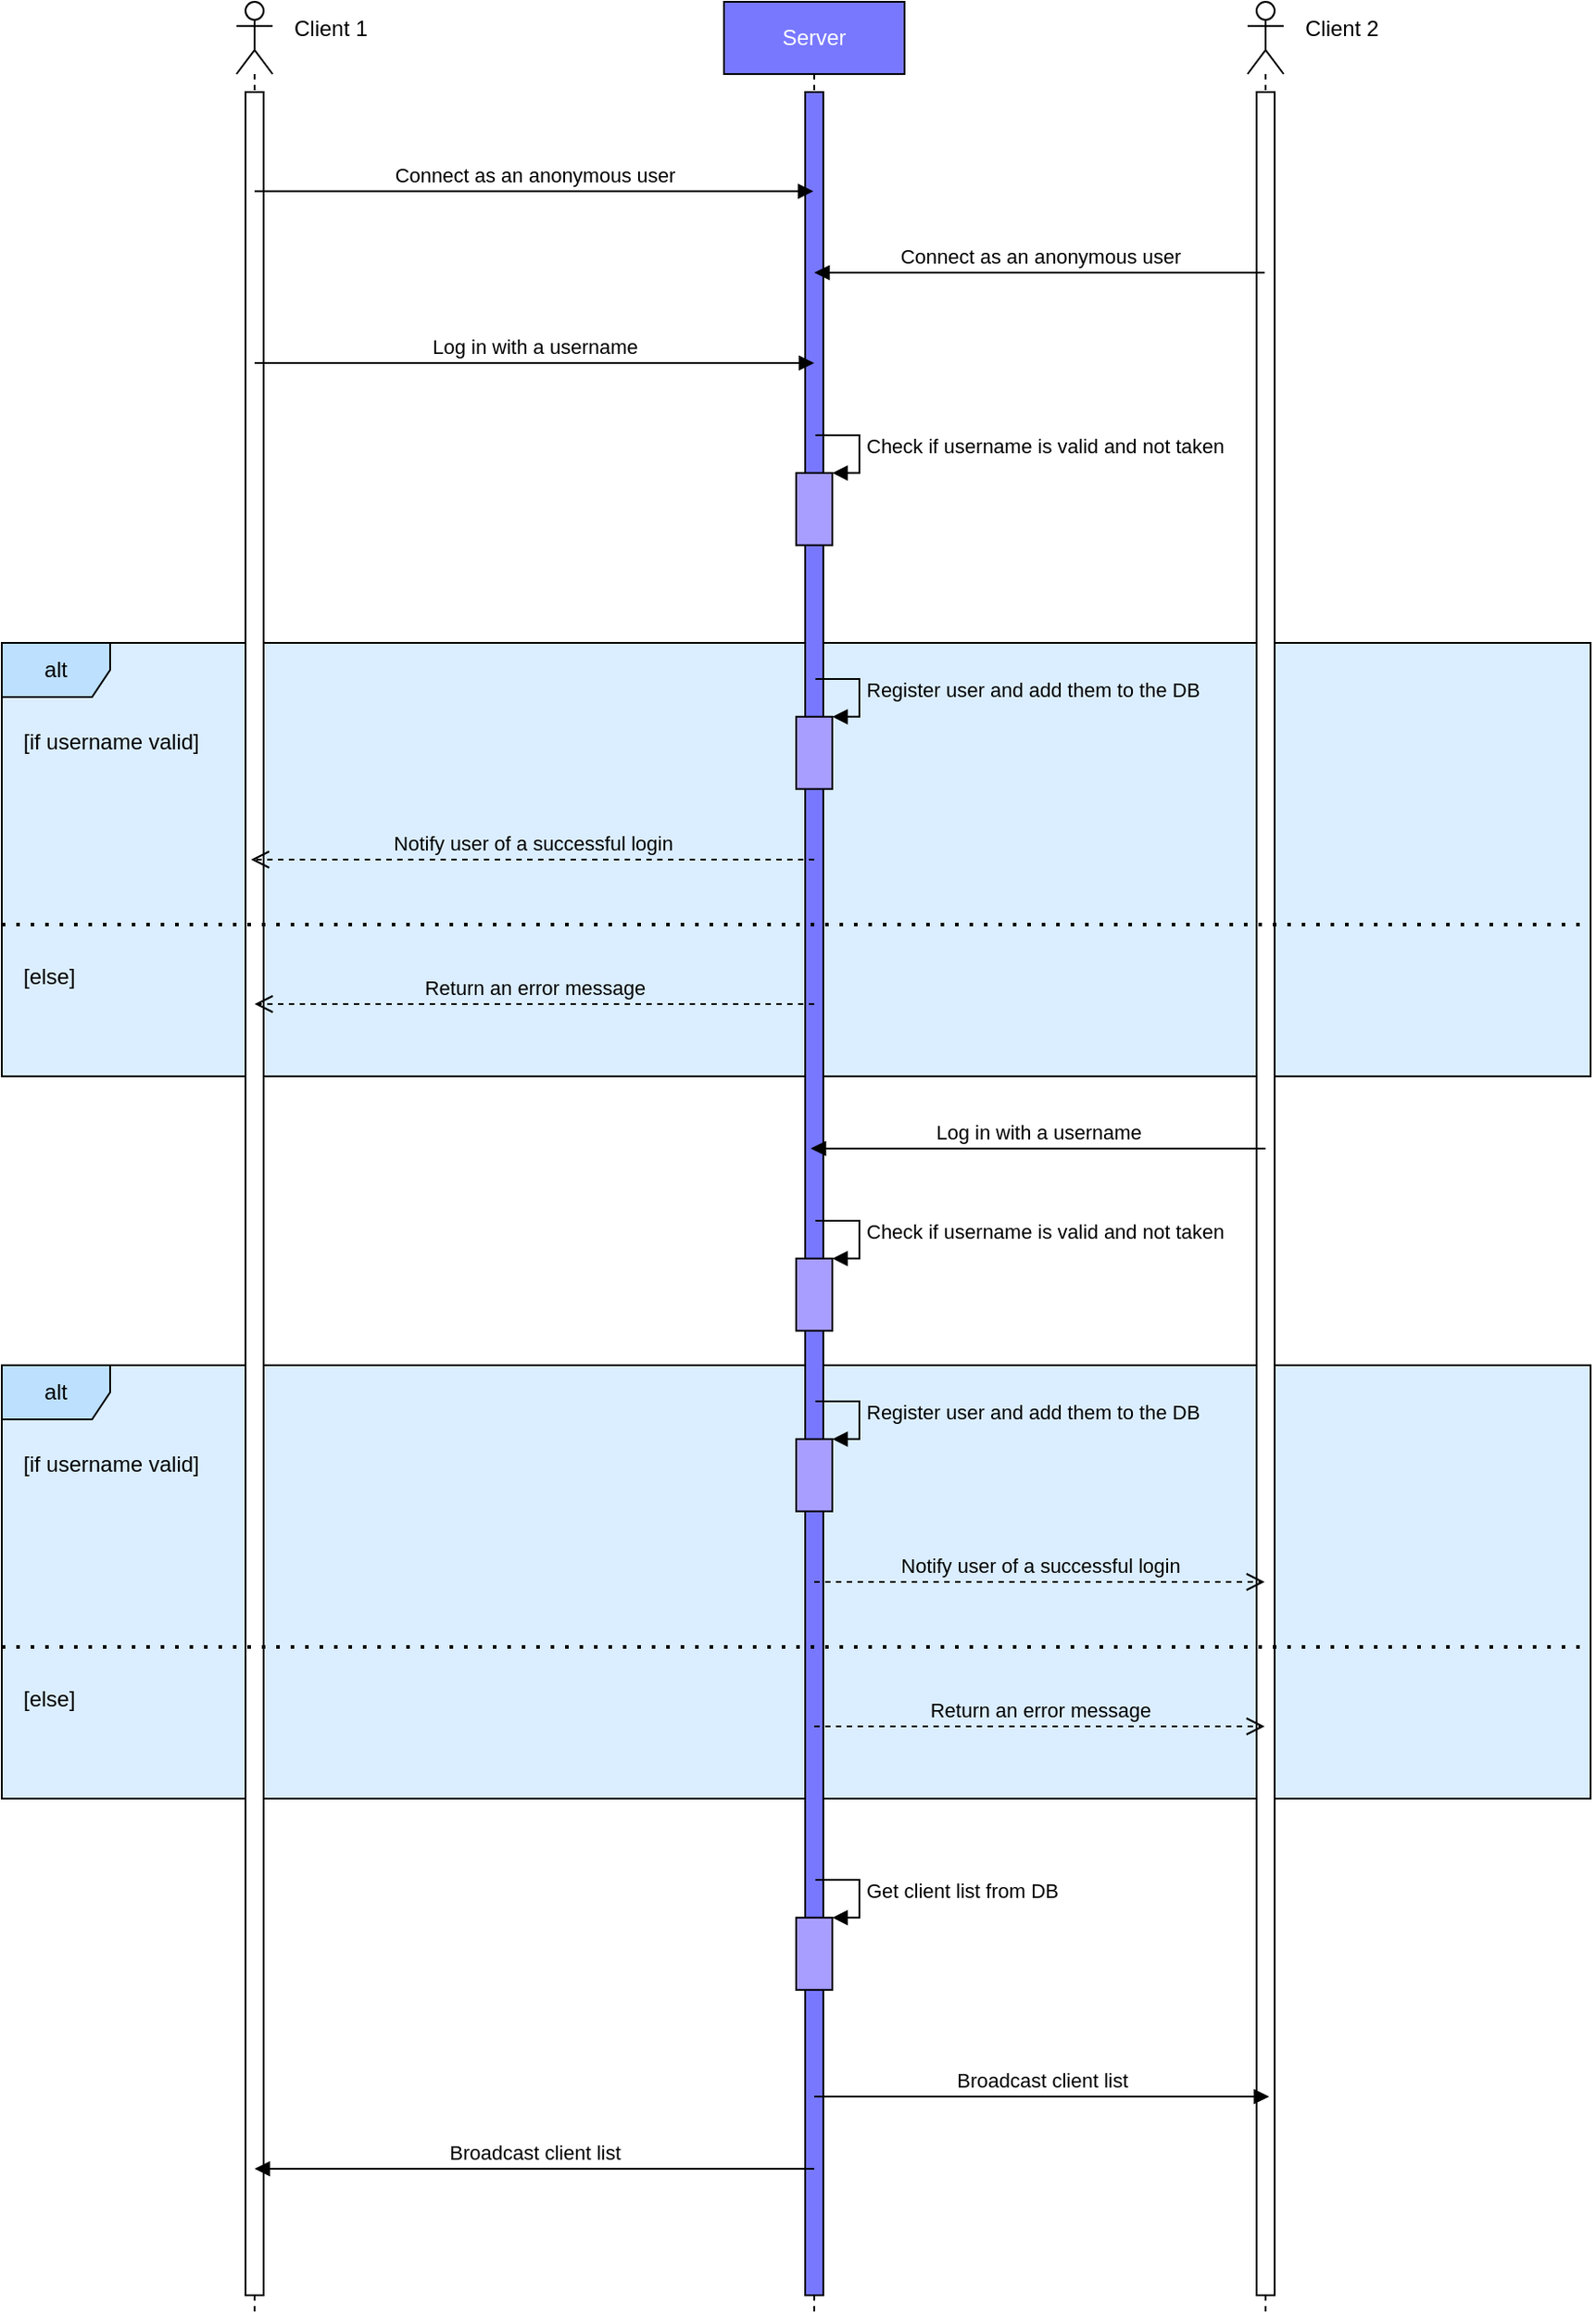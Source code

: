 <mxfile version="15.8.7" type="device"><diagram id="YdXGDedY_P5kzKG2s_1k" name="Page-1"><mxGraphModel dx="2012" dy="1370" grid="1" gridSize="10" guides="1" tooltips="1" connect="1" arrows="1" fold="1" page="1" pageScale="1" pageWidth="1200" pageHeight="2000" math="0" shadow="0"><root><mxCell id="0"/><mxCell id="1" parent="0"/><mxCell id="zJgtmHrtQ1QbMFZvvETd-31" value="alt" style="shape=umlFrame;whiteSpace=wrap;html=1;fillColor=#BDE0FF;swimlaneFillColor=#DBEEFF;" parent="1" vertex="1"><mxGeometry x="280" y="795" width="880" height="240" as="geometry"/></mxCell><mxCell id="zJgtmHrtQ1QbMFZvvETd-22" value="alt" style="shape=umlFrame;whiteSpace=wrap;html=1;swimlaneFillColor=#DBEEFF;fillColor=#BDE0FF;" parent="1" vertex="1"><mxGeometry x="280" y="395" width="880" height="240" as="geometry"/></mxCell><mxCell id="zJgtmHrtQ1QbMFZvvETd-1" value="" style="shape=umlLifeline;participant=umlActor;perimeter=lifelinePerimeter;whiteSpace=wrap;html=1;container=1;collapsible=0;recursiveResize=0;verticalAlign=top;spacingTop=36;outlineConnect=0;" parent="1" vertex="1"><mxGeometry x="410" y="40" width="20" height="1280" as="geometry"/></mxCell><mxCell id="zJgtmHrtQ1QbMFZvvETd-9" value="" style="html=1;points=[];perimeter=orthogonalPerimeter;" parent="zJgtmHrtQ1QbMFZvvETd-1" vertex="1"><mxGeometry x="5" y="50" width="10" height="1220" as="geometry"/></mxCell><mxCell id="zJgtmHrtQ1QbMFZvvETd-2" value="Client 1" style="text;html=1;strokeColor=none;fillColor=none;align=left;verticalAlign=middle;whiteSpace=wrap;rounded=0;" parent="1" vertex="1"><mxGeometry x="440" y="40" width="60" height="30" as="geometry"/></mxCell><mxCell id="zJgtmHrtQ1QbMFZvvETd-5" value="Client 2" style="text;html=1;strokeColor=none;fillColor=none;align=left;verticalAlign=middle;whiteSpace=wrap;rounded=0;" parent="1" vertex="1"><mxGeometry x="1000" y="40" width="60" height="30" as="geometry"/></mxCell><mxCell id="zJgtmHrtQ1QbMFZvvETd-6" value="" style="shape=umlLifeline;participant=umlActor;perimeter=lifelinePerimeter;whiteSpace=wrap;html=1;container=1;collapsible=0;recursiveResize=0;verticalAlign=top;spacingTop=36;outlineConnect=0;" parent="1" vertex="1"><mxGeometry x="970" y="40" width="20" height="1280" as="geometry"/></mxCell><mxCell id="zJgtmHrtQ1QbMFZvvETd-10" value="" style="html=1;points=[];perimeter=orthogonalPerimeter;" parent="zJgtmHrtQ1QbMFZvvETd-6" vertex="1"><mxGeometry x="5" y="50" width="10" height="1220" as="geometry"/></mxCell><mxCell id="zJgtmHrtQ1QbMFZvvETd-7" value="Server" style="shape=umlLifeline;perimeter=lifelinePerimeter;whiteSpace=wrap;html=1;container=1;collapsible=0;recursiveResize=0;outlineConnect=0;fontColor=#FFFFFF;fillColor=#7878FF;" parent="1" vertex="1"><mxGeometry x="680" y="40" width="100" height="1280" as="geometry"/></mxCell><mxCell id="zJgtmHrtQ1QbMFZvvETd-12" value="" style="html=1;points=[];perimeter=orthogonalPerimeter;fillColor=#7878FF;" parent="zJgtmHrtQ1QbMFZvvETd-7" vertex="1"><mxGeometry x="45" y="50" width="10" height="1220" as="geometry"/></mxCell><mxCell id="zJgtmHrtQ1QbMFZvvETd-41" value="" style="html=1;points=[];perimeter=orthogonalPerimeter;fillColor=#A89EFF;" parent="zJgtmHrtQ1QbMFZvvETd-7" vertex="1"><mxGeometry x="40" y="260.9" width="20" height="40" as="geometry"/></mxCell><mxCell id="zJgtmHrtQ1QbMFZvvETd-42" value="Check if username is valid and not taken" style="edgeStyle=orthogonalEdgeStyle;html=1;align=left;spacingLeft=2;endArrow=block;rounded=0;entryX=1;entryY=0;exitX=0.567;exitY=0.332;exitDx=0;exitDy=0;exitPerimeter=0;" parent="zJgtmHrtQ1QbMFZvvETd-7" target="zJgtmHrtQ1QbMFZvvETd-41" edge="1"><mxGeometry relative="1" as="geometry"><mxPoint x="50.67" y="240.02" as="sourcePoint"/><Array as="points"><mxPoint x="75" y="239.9"/><mxPoint x="75" y="260.9"/></Array></mxGeometry></mxCell><mxCell id="zJgtmHrtQ1QbMFZvvETd-43" value="" style="html=1;points=[];perimeter=orthogonalPerimeter;fillColor=#A89EFF;" parent="zJgtmHrtQ1QbMFZvvETd-7" vertex="1"><mxGeometry x="40" y="1060.9" width="20" height="40" as="geometry"/></mxCell><mxCell id="zJgtmHrtQ1QbMFZvvETd-44" value="Get client list from DB" style="edgeStyle=orthogonalEdgeStyle;html=1;align=left;spacingLeft=2;endArrow=block;rounded=0;entryX=1;entryY=0;exitX=0.567;exitY=0.332;exitDx=0;exitDy=0;exitPerimeter=0;" parent="zJgtmHrtQ1QbMFZvvETd-7" target="zJgtmHrtQ1QbMFZvvETd-43" edge="1"><mxGeometry relative="1" as="geometry"><mxPoint x="50.67" y="1040.02" as="sourcePoint"/><Array as="points"><mxPoint x="75" y="1039.9"/><mxPoint x="75" y="1060.9"/></Array></mxGeometry></mxCell><mxCell id="zJgtmHrtQ1QbMFZvvETd-15" value="Connect as an anonymous user" style="html=1;verticalAlign=bottom;endArrow=block;rounded=0;exitX=0.5;exitY=0.045;exitDx=0;exitDy=0;exitPerimeter=0;" parent="1" source="zJgtmHrtQ1QbMFZvvETd-9" target="zJgtmHrtQ1QbMFZvvETd-7" edge="1"><mxGeometry width="80" relative="1" as="geometry"><mxPoint x="430" y="120" as="sourcePoint"/><mxPoint x="510" y="120" as="targetPoint"/></mxGeometry></mxCell><mxCell id="zJgtmHrtQ1QbMFZvvETd-16" value="Connect as an anonymous user" style="html=1;verticalAlign=bottom;endArrow=block;rounded=0;" parent="1" source="zJgtmHrtQ1QbMFZvvETd-6" edge="1"><mxGeometry width="80" relative="1" as="geometry"><mxPoint x="815" y="150" as="sourcePoint"/><mxPoint x="730" y="190" as="targetPoint"/></mxGeometry></mxCell><mxCell id="zJgtmHrtQ1QbMFZvvETd-17" value="Log in with a username" style="html=1;verticalAlign=bottom;endArrow=block;rounded=0;" parent="1" edge="1"><mxGeometry width="80" relative="1" as="geometry"><mxPoint x="420" y="240" as="sourcePoint"/><mxPoint x="730" y="240" as="targetPoint"/></mxGeometry></mxCell><mxCell id="zJgtmHrtQ1QbMFZvvETd-18" value="Log in with a username" style="html=1;verticalAlign=bottom;endArrow=block;rounded=0;" parent="1" edge="1"><mxGeometry width="80" relative="1" as="geometry"><mxPoint x="980" y="675" as="sourcePoint"/><mxPoint x="728" y="675" as="targetPoint"/></mxGeometry></mxCell><mxCell id="zJgtmHrtQ1QbMFZvvETd-23" value="[if username valid]" style="text;html=1;strokeColor=none;fillColor=none;align=left;verticalAlign=middle;whiteSpace=wrap;rounded=0;" parent="1" vertex="1"><mxGeometry x="290" y="435" width="110" height="30" as="geometry"/></mxCell><mxCell id="zJgtmHrtQ1QbMFZvvETd-24" value="" style="endArrow=none;dashed=1;html=1;dashPattern=1 3;strokeWidth=2;rounded=0;" parent="1" edge="1"><mxGeometry width="50" height="50" relative="1" as="geometry"><mxPoint x="280" y="551" as="sourcePoint"/><mxPoint x="1160" y="551" as="targetPoint"/></mxGeometry></mxCell><mxCell id="zJgtmHrtQ1QbMFZvvETd-26" value="" style="html=1;points=[];perimeter=orthogonalPerimeter;fillColor=#A89EFF;" parent="1" vertex="1"><mxGeometry x="720" y="435.9" width="20" height="40" as="geometry"/></mxCell><mxCell id="zJgtmHrtQ1QbMFZvvETd-27" value="Register user and add them to the DB" style="edgeStyle=orthogonalEdgeStyle;html=1;align=left;spacingLeft=2;endArrow=block;rounded=0;entryX=1;entryY=0;exitX=0.567;exitY=0.332;exitDx=0;exitDy=0;exitPerimeter=0;labelBackgroundColor=none;" parent="1" target="zJgtmHrtQ1QbMFZvvETd-26" edge="1"><mxGeometry relative="1" as="geometry"><mxPoint x="730.67" y="415.02" as="sourcePoint"/><Array as="points"><mxPoint x="755" y="414.9"/><mxPoint x="755" y="435.9"/></Array></mxGeometry></mxCell><mxCell id="zJgtmHrtQ1QbMFZvvETd-28" value="Notify user of a successful login" style="html=1;verticalAlign=bottom;endArrow=open;dashed=1;endSize=8;rounded=0;labelBackgroundColor=none;" parent="1" edge="1"><mxGeometry relative="1" as="geometry"><mxPoint x="730" y="515" as="sourcePoint"/><mxPoint x="418" y="515" as="targetPoint"/></mxGeometry></mxCell><mxCell id="zJgtmHrtQ1QbMFZvvETd-29" value="[else]" style="text;html=1;strokeColor=none;fillColor=none;align=left;verticalAlign=middle;whiteSpace=wrap;rounded=0;" parent="1" vertex="1"><mxGeometry x="290" y="565" width="110" height="30" as="geometry"/></mxCell><mxCell id="zJgtmHrtQ1QbMFZvvETd-30" value="Return an error message" style="html=1;verticalAlign=bottom;endArrow=open;dashed=1;endSize=8;rounded=0;labelBackgroundColor=none;" parent="1" edge="1"><mxGeometry relative="1" as="geometry"><mxPoint x="730" y="595" as="sourcePoint"/><mxPoint x="420" y="595" as="targetPoint"/></mxGeometry></mxCell><mxCell id="zJgtmHrtQ1QbMFZvvETd-32" value="" style="html=1;points=[];perimeter=orthogonalPerimeter;fillColor=#A89EFF;" parent="1" vertex="1"><mxGeometry x="720" y="735.9" width="20" height="40" as="geometry"/></mxCell><mxCell id="zJgtmHrtQ1QbMFZvvETd-33" value="Check if username is valid and not taken" style="edgeStyle=orthogonalEdgeStyle;html=1;align=left;spacingLeft=2;endArrow=block;rounded=0;entryX=1;entryY=0;exitX=0.567;exitY=0.332;exitDx=0;exitDy=0;exitPerimeter=0;" parent="1" target="zJgtmHrtQ1QbMFZvvETd-32" edge="1"><mxGeometry relative="1" as="geometry"><mxPoint x="730.67" y="715.02" as="sourcePoint"/><Array as="points"><mxPoint x="755" y="714.9"/><mxPoint x="755" y="735.9"/></Array></mxGeometry></mxCell><mxCell id="zJgtmHrtQ1QbMFZvvETd-34" value="[if username valid]" style="text;html=1;strokeColor=none;fillColor=none;align=left;verticalAlign=middle;whiteSpace=wrap;rounded=0;" parent="1" vertex="1"><mxGeometry x="290" y="835" width="110" height="30" as="geometry"/></mxCell><mxCell id="zJgtmHrtQ1QbMFZvvETd-35" value="" style="endArrow=none;dashed=1;html=1;dashPattern=1 3;strokeWidth=2;rounded=0;" parent="1" edge="1"><mxGeometry width="50" height="50" relative="1" as="geometry"><mxPoint x="280" y="951" as="sourcePoint"/><mxPoint x="1160" y="951" as="targetPoint"/></mxGeometry></mxCell><mxCell id="zJgtmHrtQ1QbMFZvvETd-36" value="" style="html=1;points=[];perimeter=orthogonalPerimeter;fillColor=#A89EFF;" parent="1" vertex="1"><mxGeometry x="720" y="835.9" width="20" height="40" as="geometry"/></mxCell><mxCell id="zJgtmHrtQ1QbMFZvvETd-37" value="Register user and add them to the DB" style="edgeStyle=orthogonalEdgeStyle;html=1;align=left;spacingLeft=2;endArrow=block;rounded=0;entryX=1;entryY=0;exitX=0.567;exitY=0.332;exitDx=0;exitDy=0;exitPerimeter=0;labelBackgroundColor=none;" parent="1" target="zJgtmHrtQ1QbMFZvvETd-36" edge="1"><mxGeometry relative="1" as="geometry"><mxPoint x="730.67" y="815.02" as="sourcePoint"/><Array as="points"><mxPoint x="755" y="814.9"/><mxPoint x="755" y="835.9"/></Array></mxGeometry></mxCell><mxCell id="zJgtmHrtQ1QbMFZvvETd-38" value="Notify user of a successful login" style="html=1;verticalAlign=bottom;endArrow=open;dashed=1;endSize=8;rounded=0;labelBackgroundColor=none;" parent="1" edge="1"><mxGeometry relative="1" as="geometry"><mxPoint x="730" y="915" as="sourcePoint"/><mxPoint x="979.5" y="915" as="targetPoint"/></mxGeometry></mxCell><mxCell id="zJgtmHrtQ1QbMFZvvETd-39" value="[else]" style="text;html=1;strokeColor=none;fillColor=none;align=left;verticalAlign=middle;whiteSpace=wrap;rounded=0;" parent="1" vertex="1"><mxGeometry x="290" y="965" width="110" height="30" as="geometry"/></mxCell><mxCell id="zJgtmHrtQ1QbMFZvvETd-40" value="Return an error message" style="html=1;verticalAlign=bottom;endArrow=open;dashed=1;endSize=8;rounded=0;labelBackgroundColor=none;" parent="1" edge="1"><mxGeometry relative="1" as="geometry"><mxPoint x="730" y="995" as="sourcePoint"/><mxPoint x="979.5" y="995" as="targetPoint"/></mxGeometry></mxCell><mxCell id="zJgtmHrtQ1QbMFZvvETd-45" value="Broadcast client list" style="html=1;verticalAlign=bottom;endArrow=block;rounded=0;" parent="1" edge="1"><mxGeometry width="80" relative="1" as="geometry"><mxPoint x="730" y="1200" as="sourcePoint"/><mxPoint x="982" y="1200" as="targetPoint"/></mxGeometry></mxCell><mxCell id="zJgtmHrtQ1QbMFZvvETd-46" value="Broadcast client list" style="html=1;verticalAlign=bottom;endArrow=block;rounded=0;" parent="1" edge="1"><mxGeometry width="80" relative="1" as="geometry"><mxPoint x="730" y="1240" as="sourcePoint"/><mxPoint x="420" y="1240" as="targetPoint"/></mxGeometry></mxCell></root></mxGraphModel></diagram></mxfile>